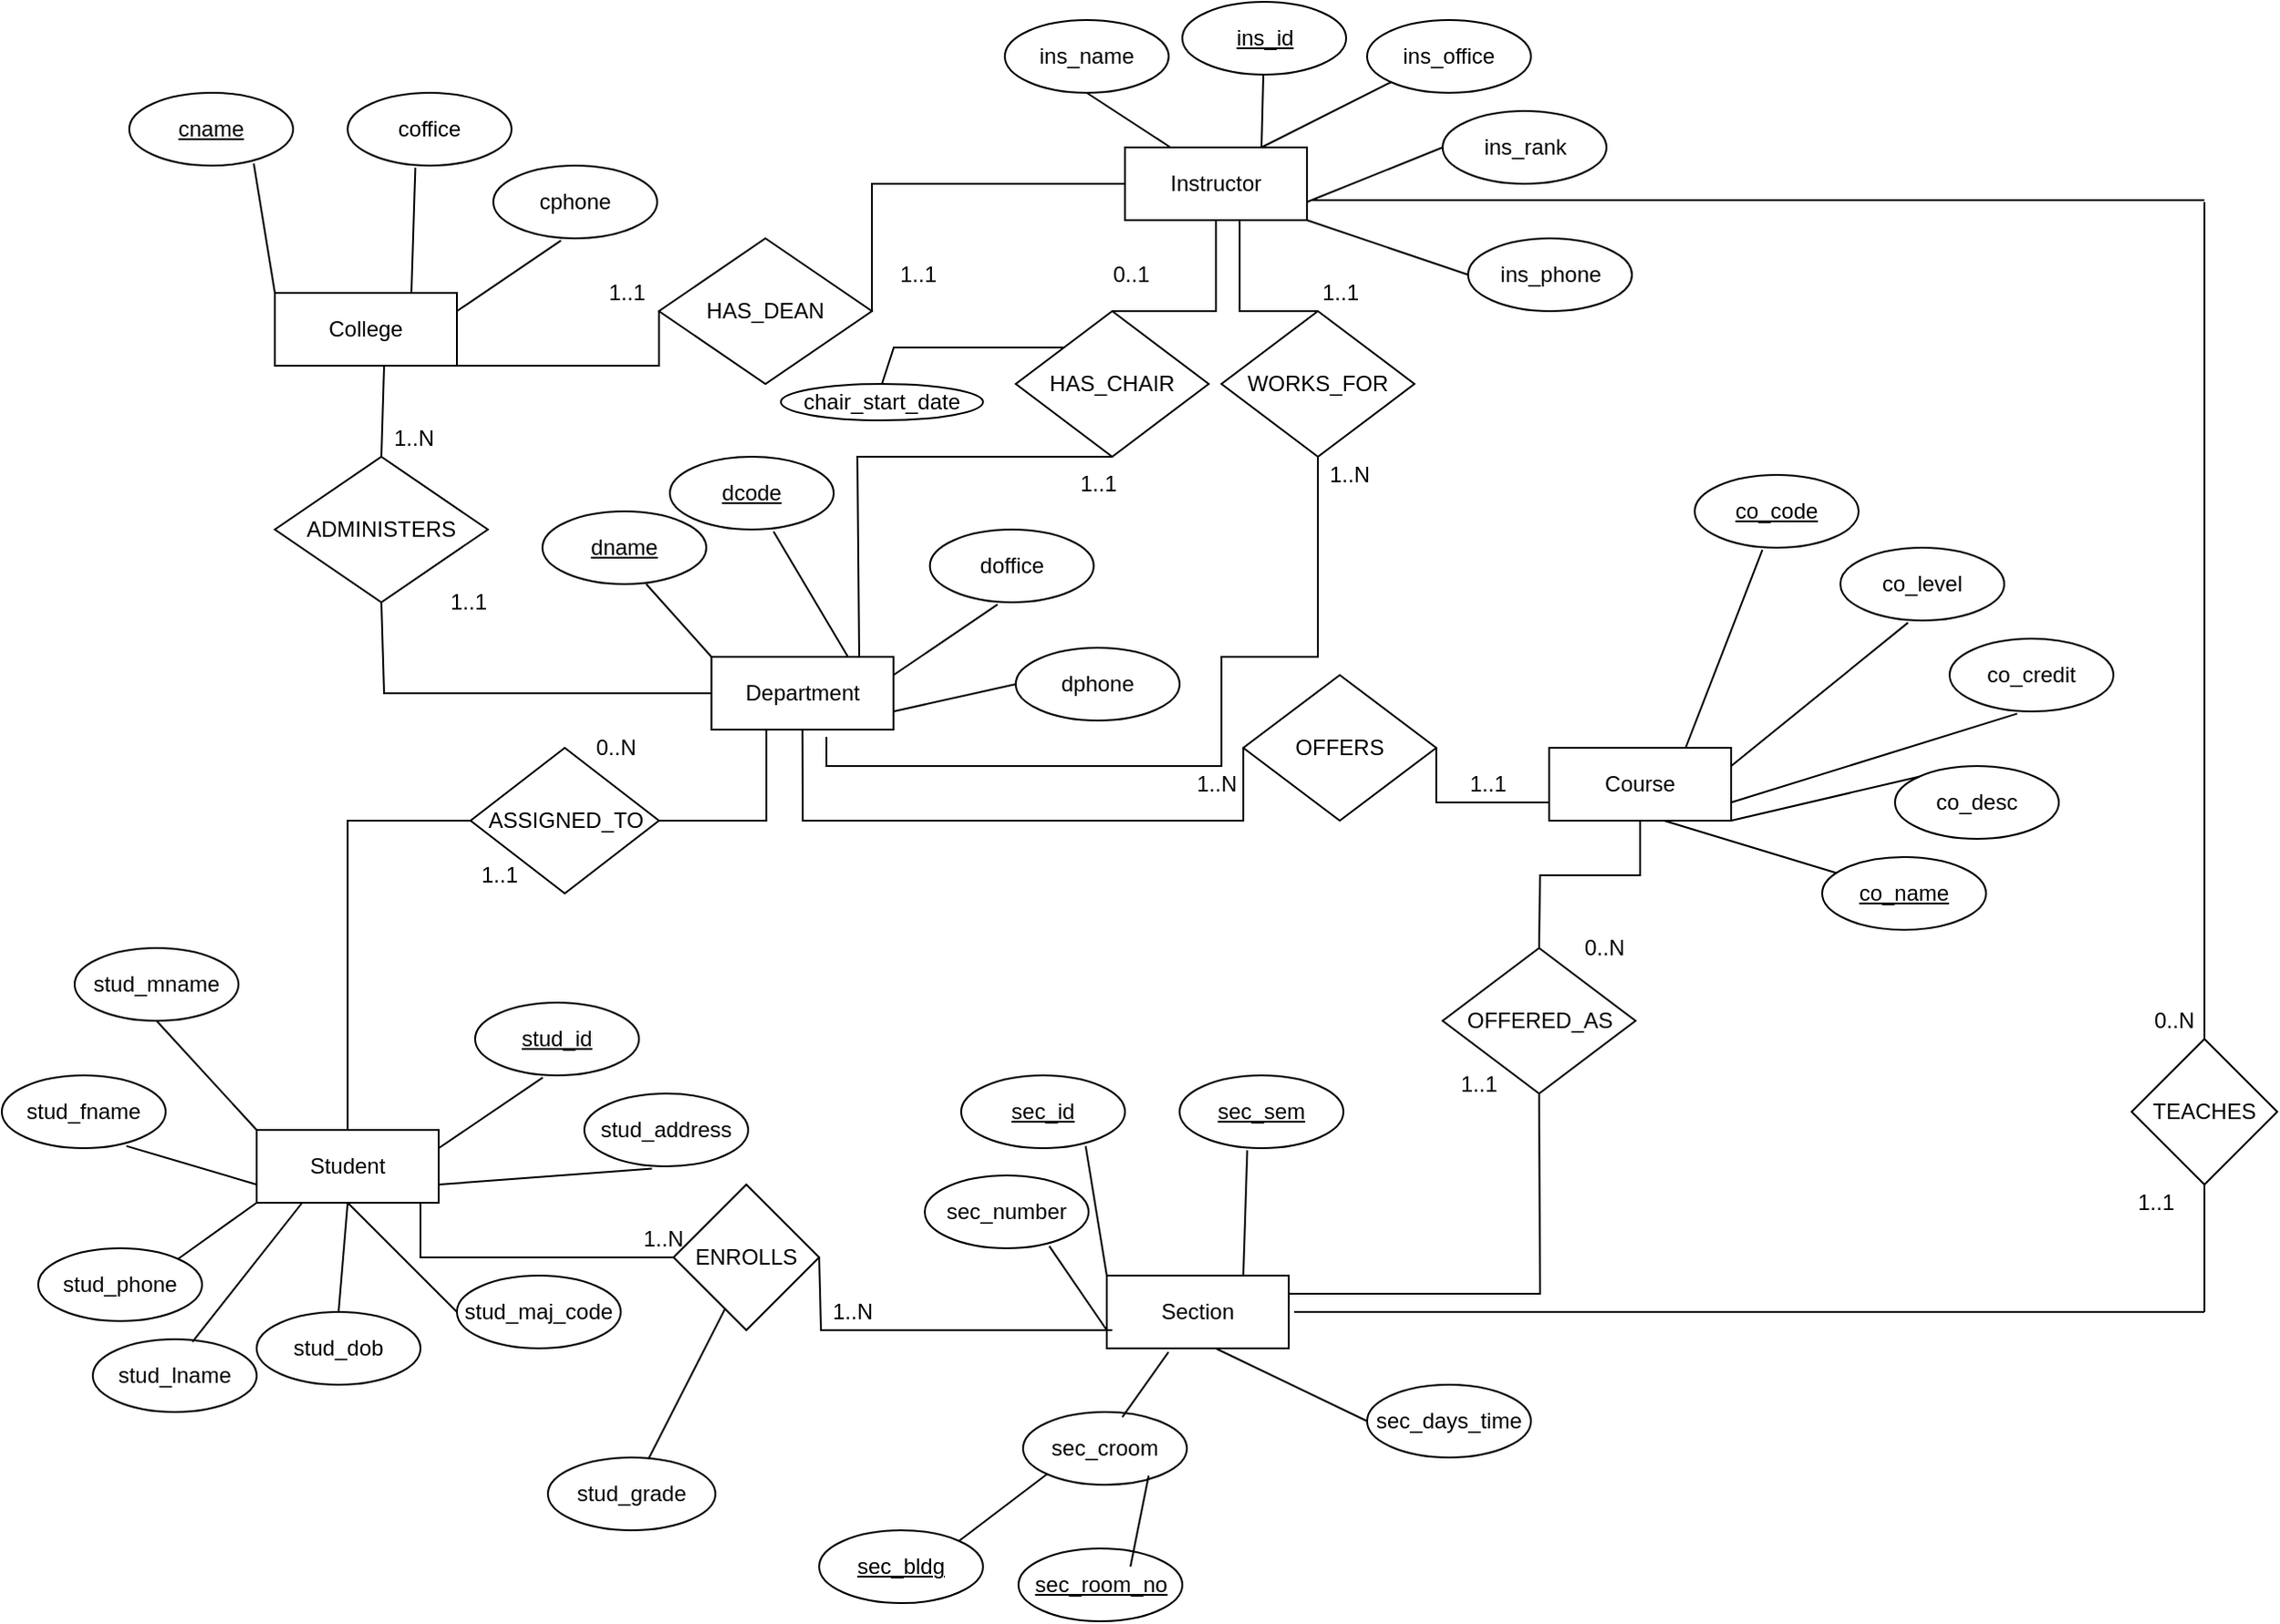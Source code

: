 <mxfile version="24.3.1" type="device">
  <diagram name="Page-1" id="A9vWEReAYBzBT5MjE4kZ">
    <mxGraphModel dx="2670" dy="1926" grid="1" gridSize="10" guides="1" tooltips="1" connect="1" arrows="1" fold="1" page="1" pageScale="1" pageWidth="827" pageHeight="1169" math="0" shadow="0">
      <root>
        <mxCell id="0" />
        <mxCell id="1" parent="0" />
        <mxCell id="DAMM4ajbRQ8YolOH-QEx-1" value="&lt;u&gt;cname&lt;/u&gt;" style="ellipse;whiteSpace=wrap;html=1;" parent="1" vertex="1">
          <mxGeometry x="40" y="10" width="90" height="40" as="geometry" />
        </mxCell>
        <mxCell id="DAMM4ajbRQ8YolOH-QEx-2" value="" style="endArrow=none;html=1;rounded=0;exitX=0;exitY=0;exitDx=0;exitDy=0;entryX=0.76;entryY=0.97;entryDx=0;entryDy=0;entryPerimeter=0;" parent="1" source="DAMM4ajbRQ8YolOH-QEx-3" target="DAMM4ajbRQ8YolOH-QEx-1" edge="1">
          <mxGeometry width="50" height="50" relative="1" as="geometry">
            <mxPoint x="200" y="190" as="sourcePoint" />
            <mxPoint x="120" y="60" as="targetPoint" />
          </mxGeometry>
        </mxCell>
        <mxCell id="DAMM4ajbRQ8YolOH-QEx-3" value="College" style="whiteSpace=wrap;html=1;align=center;" parent="1" vertex="1">
          <mxGeometry x="120" y="120" width="100" height="40" as="geometry" />
        </mxCell>
        <mxCell id="DAMM4ajbRQ8YolOH-QEx-4" value="coffice" style="ellipse;whiteSpace=wrap;html=1;" parent="1" vertex="1">
          <mxGeometry x="160" y="10" width="90" height="40" as="geometry" />
        </mxCell>
        <mxCell id="DAMM4ajbRQ8YolOH-QEx-7" value="" style="endArrow=none;html=1;rounded=0;exitX=0.75;exitY=0;exitDx=0;exitDy=0;entryX=0.413;entryY=1.03;entryDx=0;entryDy=0;entryPerimeter=0;" parent="1" source="DAMM4ajbRQ8YolOH-QEx-3" target="DAMM4ajbRQ8YolOH-QEx-4" edge="1">
          <mxGeometry width="50" height="50" relative="1" as="geometry">
            <mxPoint x="155" y="131" as="sourcePoint" />
            <mxPoint x="120" y="60" as="targetPoint" />
          </mxGeometry>
        </mxCell>
        <mxCell id="DAMM4ajbRQ8YolOH-QEx-8" value="cphone" style="ellipse;whiteSpace=wrap;html=1;" parent="1" vertex="1">
          <mxGeometry x="240" y="50" width="90" height="40" as="geometry" />
        </mxCell>
        <mxCell id="DAMM4ajbRQ8YolOH-QEx-9" value="" style="endArrow=none;html=1;rounded=0;exitX=1;exitY=0.25;exitDx=0;exitDy=0;entryX=0.413;entryY=1.03;entryDx=0;entryDy=0;entryPerimeter=0;" parent="1" source="DAMM4ajbRQ8YolOH-QEx-3" target="DAMM4ajbRQ8YolOH-QEx-8" edge="1">
          <mxGeometry width="50" height="50" relative="1" as="geometry">
            <mxPoint x="210" y="160" as="sourcePoint" />
            <mxPoint x="175" y="100" as="targetPoint" />
          </mxGeometry>
        </mxCell>
        <mxCell id="DAMM4ajbRQ8YolOH-QEx-10" value="&lt;u&gt;dname&lt;/u&gt;" style="ellipse;whiteSpace=wrap;html=1;" parent="1" vertex="1">
          <mxGeometry x="267" y="240" width="90" height="40" as="geometry" />
        </mxCell>
        <mxCell id="DAMM4ajbRQ8YolOH-QEx-11" value="" style="endArrow=none;html=1;rounded=0;exitX=0;exitY=0;exitDx=0;exitDy=0;" parent="1" source="DAMM4ajbRQ8YolOH-QEx-12" edge="1">
          <mxGeometry width="50" height="50" relative="1" as="geometry">
            <mxPoint x="439.83" y="390" as="sourcePoint" />
            <mxPoint x="324" y="280" as="targetPoint" />
          </mxGeometry>
        </mxCell>
        <mxCell id="DAMM4ajbRQ8YolOH-QEx-12" value="Department" style="whiteSpace=wrap;html=1;align=center;" parent="1" vertex="1">
          <mxGeometry x="359.83" y="320" width="100" height="40" as="geometry" />
        </mxCell>
        <mxCell id="DAMM4ajbRQ8YolOH-QEx-13" value="&lt;u&gt;dcode&lt;/u&gt;" style="ellipse;whiteSpace=wrap;html=1;" parent="1" vertex="1">
          <mxGeometry x="337" y="210" width="90" height="40" as="geometry" />
        </mxCell>
        <mxCell id="DAMM4ajbRQ8YolOH-QEx-14" value="" style="endArrow=none;html=1;rounded=0;exitX=0.75;exitY=0;exitDx=0;exitDy=0;entryX=0.633;entryY=1.029;entryDx=0;entryDy=0;entryPerimeter=0;" parent="1" source="DAMM4ajbRQ8YolOH-QEx-12" target="DAMM4ajbRQ8YolOH-QEx-13" edge="1">
          <mxGeometry width="50" height="50" relative="1" as="geometry">
            <mxPoint x="394.83" y="331" as="sourcePoint" />
            <mxPoint x="359.83" y="260" as="targetPoint" />
          </mxGeometry>
        </mxCell>
        <mxCell id="DAMM4ajbRQ8YolOH-QEx-15" value="doffice" style="ellipse;whiteSpace=wrap;html=1;" parent="1" vertex="1">
          <mxGeometry x="479.83" y="250" width="90" height="40" as="geometry" />
        </mxCell>
        <mxCell id="DAMM4ajbRQ8YolOH-QEx-16" value="" style="endArrow=none;html=1;rounded=0;exitX=1;exitY=0.25;exitDx=0;exitDy=0;entryX=0.413;entryY=1.03;entryDx=0;entryDy=0;entryPerimeter=0;" parent="1" source="DAMM4ajbRQ8YolOH-QEx-12" target="DAMM4ajbRQ8YolOH-QEx-15" edge="1">
          <mxGeometry width="50" height="50" relative="1" as="geometry">
            <mxPoint x="449.83" y="360" as="sourcePoint" />
            <mxPoint x="414.83" y="300" as="targetPoint" />
          </mxGeometry>
        </mxCell>
        <mxCell id="DAMM4ajbRQ8YolOH-QEx-17" value="dphone" style="ellipse;whiteSpace=wrap;html=1;" parent="1" vertex="1">
          <mxGeometry x="527" y="315" width="90" height="40" as="geometry" />
        </mxCell>
        <mxCell id="DAMM4ajbRQ8YolOH-QEx-18" value="" style="endArrow=none;html=1;rounded=0;exitX=1;exitY=0.75;exitDx=0;exitDy=0;entryX=0;entryY=0.5;entryDx=0;entryDy=0;" parent="1" source="DAMM4ajbRQ8YolOH-QEx-12" target="DAMM4ajbRQ8YolOH-QEx-17" edge="1">
          <mxGeometry width="50" height="50" relative="1" as="geometry">
            <mxPoint x="519.83" y="380" as="sourcePoint" />
            <mxPoint x="577.0" y="341.2" as="targetPoint" />
          </mxGeometry>
        </mxCell>
        <mxCell id="DAMM4ajbRQ8YolOH-QEx-19" value="&lt;u&gt;co_name&lt;/u&gt;" style="ellipse;whiteSpace=wrap;html=1;" parent="1" vertex="1">
          <mxGeometry x="970" y="430" width="90" height="40" as="geometry" />
        </mxCell>
        <mxCell id="DAMM4ajbRQ8YolOH-QEx-20" value="" style="endArrow=none;html=1;rounded=0;exitX=0.611;exitY=0.984;exitDx=0;exitDy=0;exitPerimeter=0;" parent="1" source="DAMM4ajbRQ8YolOH-QEx-21" target="DAMM4ajbRQ8YolOH-QEx-19" edge="1">
          <mxGeometry width="50" height="50" relative="1" as="geometry">
            <mxPoint x="940" y="400" as="sourcePoint" />
            <mxPoint x="860" y="270" as="targetPoint" />
          </mxGeometry>
        </mxCell>
        <mxCell id="DAMM4ajbRQ8YolOH-QEx-21" value="Course" style="whiteSpace=wrap;html=1;align=center;" parent="1" vertex="1">
          <mxGeometry x="820" y="370" width="100" height="40" as="geometry" />
        </mxCell>
        <mxCell id="DAMM4ajbRQ8YolOH-QEx-22" value="&lt;u&gt;co_code&lt;/u&gt;" style="ellipse;whiteSpace=wrap;html=1;" parent="1" vertex="1">
          <mxGeometry x="900" y="220" width="90" height="40" as="geometry" />
        </mxCell>
        <mxCell id="DAMM4ajbRQ8YolOH-QEx-23" value="" style="endArrow=none;html=1;rounded=0;exitX=0.75;exitY=0;exitDx=0;exitDy=0;entryX=0.413;entryY=1.03;entryDx=0;entryDy=0;entryPerimeter=0;" parent="1" source="DAMM4ajbRQ8YolOH-QEx-21" target="DAMM4ajbRQ8YolOH-QEx-22" edge="1">
          <mxGeometry width="50" height="50" relative="1" as="geometry">
            <mxPoint x="895" y="341" as="sourcePoint" />
            <mxPoint x="860" y="270" as="targetPoint" />
          </mxGeometry>
        </mxCell>
        <mxCell id="DAMM4ajbRQ8YolOH-QEx-24" value="co_level" style="ellipse;whiteSpace=wrap;html=1;" parent="1" vertex="1">
          <mxGeometry x="980" y="260" width="90" height="40" as="geometry" />
        </mxCell>
        <mxCell id="DAMM4ajbRQ8YolOH-QEx-25" value="" style="endArrow=none;html=1;rounded=0;exitX=1;exitY=0.25;exitDx=0;exitDy=0;entryX=0.413;entryY=1.03;entryDx=0;entryDy=0;entryPerimeter=0;" parent="1" source="DAMM4ajbRQ8YolOH-QEx-21" target="DAMM4ajbRQ8YolOH-QEx-24" edge="1">
          <mxGeometry width="50" height="50" relative="1" as="geometry">
            <mxPoint x="950" y="370" as="sourcePoint" />
            <mxPoint x="915" y="310" as="targetPoint" />
          </mxGeometry>
        </mxCell>
        <mxCell id="DAMM4ajbRQ8YolOH-QEx-26" value="co_credit" style="ellipse;whiteSpace=wrap;html=1;" parent="1" vertex="1">
          <mxGeometry x="1040" y="310" width="90" height="40" as="geometry" />
        </mxCell>
        <mxCell id="DAMM4ajbRQ8YolOH-QEx-27" value="" style="endArrow=none;html=1;rounded=0;exitX=1;exitY=0.75;exitDx=0;exitDy=0;entryX=0.413;entryY=1.03;entryDx=0;entryDy=0;entryPerimeter=0;" parent="1" source="DAMM4ajbRQ8YolOH-QEx-21" target="DAMM4ajbRQ8YolOH-QEx-26" edge="1">
          <mxGeometry width="50" height="50" relative="1" as="geometry">
            <mxPoint x="1020" y="390" as="sourcePoint" />
            <mxPoint x="975" y="360" as="targetPoint" />
          </mxGeometry>
        </mxCell>
        <mxCell id="DAMM4ajbRQ8YolOH-QEx-28" value="co_desc" style="ellipse;whiteSpace=wrap;html=1;" parent="1" vertex="1">
          <mxGeometry x="1010" y="380" width="90" height="40" as="geometry" />
        </mxCell>
        <mxCell id="DAMM4ajbRQ8YolOH-QEx-29" value="" style="endArrow=none;html=1;rounded=0;exitX=1;exitY=1;exitDx=0;exitDy=0;entryX=0;entryY=0;entryDx=0;entryDy=0;" parent="1" source="DAMM4ajbRQ8YolOH-QEx-21" target="DAMM4ajbRQ8YolOH-QEx-28" edge="1">
          <mxGeometry width="50" height="50" relative="1" as="geometry">
            <mxPoint x="840" y="385" as="sourcePoint" />
            <mxPoint x="840" y="325" as="targetPoint" />
          </mxGeometry>
        </mxCell>
        <mxCell id="DAMM4ajbRQ8YolOH-QEx-32" value="Instructor" style="whiteSpace=wrap;html=1;align=center;" parent="1" vertex="1">
          <mxGeometry x="587" y="40" width="100" height="40" as="geometry" />
        </mxCell>
        <mxCell id="DAMM4ajbRQ8YolOH-QEx-33" value="ins_office" style="ellipse;whiteSpace=wrap;html=1;" parent="1" vertex="1">
          <mxGeometry x="720" y="-30" width="90" height="40" as="geometry" />
        </mxCell>
        <mxCell id="DAMM4ajbRQ8YolOH-QEx-34" value="" style="endArrow=none;html=1;rounded=0;exitX=0.75;exitY=0;exitDx=0;exitDy=0;entryX=0;entryY=1;entryDx=0;entryDy=0;" parent="1" source="DAMM4ajbRQ8YolOH-QEx-32" target="DAMM4ajbRQ8YolOH-QEx-33" edge="1">
          <mxGeometry width="50" height="50" relative="1" as="geometry">
            <mxPoint x="665" y="146" as="sourcePoint" />
            <mxPoint x="707.17" y="66.2" as="targetPoint" />
          </mxGeometry>
        </mxCell>
        <mxCell id="DAMM4ajbRQ8YolOH-QEx-37" value="ins_rank" style="ellipse;whiteSpace=wrap;html=1;" parent="1" vertex="1">
          <mxGeometry x="761.5" y="20" width="90" height="40" as="geometry" />
        </mxCell>
        <mxCell id="DAMM4ajbRQ8YolOH-QEx-38" value="" style="endArrow=none;html=1;rounded=0;exitX=1;exitY=0.75;exitDx=0;exitDy=0;entryX=0;entryY=0.5;entryDx=0;entryDy=0;" parent="1" source="DAMM4ajbRQ8YolOH-QEx-32" target="DAMM4ajbRQ8YolOH-QEx-37" edge="1">
          <mxGeometry width="50" height="50" relative="1" as="geometry">
            <mxPoint x="790" y="195" as="sourcePoint" />
            <mxPoint x="800" y="40" as="targetPoint" />
          </mxGeometry>
        </mxCell>
        <mxCell id="DAMM4ajbRQ8YolOH-QEx-39" value="&lt;u&gt;ins_id&lt;/u&gt;" style="ellipse;whiteSpace=wrap;html=1;" parent="1" vertex="1">
          <mxGeometry x="618.5" y="-40" width="90" height="40" as="geometry" />
        </mxCell>
        <mxCell id="DAMM4ajbRQ8YolOH-QEx-40" value="" style="endArrow=none;html=1;rounded=0;exitX=0.25;exitY=0;exitDx=0;exitDy=0;entryX=0.5;entryY=1;entryDx=0;entryDy=0;" parent="1" source="DAMM4ajbRQ8YolOH-QEx-32" target="gwIvNxt496lw3pqiz0SI-6" edge="1">
          <mxGeometry width="50" height="50" relative="1" as="geometry">
            <mxPoint x="610" y="190" as="sourcePoint" />
            <mxPoint x="598.4" y="118.8" as="targetPoint" />
          </mxGeometry>
        </mxCell>
        <mxCell id="DAMM4ajbRQ8YolOH-QEx-41" value="stud_mname" style="ellipse;whiteSpace=wrap;html=1;" parent="1" vertex="1">
          <mxGeometry x="10" y="480" width="90" height="40" as="geometry" />
        </mxCell>
        <mxCell id="DAMM4ajbRQ8YolOH-QEx-42" value="" style="endArrow=none;html=1;rounded=0;exitX=0;exitY=0;exitDx=0;exitDy=0;entryX=0.5;entryY=1;entryDx=0;entryDy=0;" parent="1" source="DAMM4ajbRQ8YolOH-QEx-43" target="DAMM4ajbRQ8YolOH-QEx-41" edge="1">
          <mxGeometry width="50" height="50" relative="1" as="geometry">
            <mxPoint x="190" y="650" as="sourcePoint" />
            <mxPoint x="110" y="520" as="targetPoint" />
          </mxGeometry>
        </mxCell>
        <mxCell id="DAMM4ajbRQ8YolOH-QEx-43" value="Student" style="whiteSpace=wrap;html=1;align=center;" parent="1" vertex="1">
          <mxGeometry x="110" y="580" width="100" height="40" as="geometry" />
        </mxCell>
        <mxCell id="DAMM4ajbRQ8YolOH-QEx-44" value="stud_lname" style="ellipse;whiteSpace=wrap;html=1;" parent="1" vertex="1">
          <mxGeometry x="20" y="695" width="90" height="40" as="geometry" />
        </mxCell>
        <mxCell id="DAMM4ajbRQ8YolOH-QEx-45" value="" style="endArrow=none;html=1;rounded=0;entryX=0.25;entryY=1;entryDx=0;entryDy=0;exitX=0.608;exitY=0.035;exitDx=0;exitDy=0;exitPerimeter=0;" parent="1" source="DAMM4ajbRQ8YolOH-QEx-44" target="DAMM4ajbRQ8YolOH-QEx-43" edge="1">
          <mxGeometry width="50" height="50" relative="1" as="geometry">
            <mxPoint x="80" y="690" as="sourcePoint" />
            <mxPoint x="82.17" y="665.6" as="targetPoint" />
          </mxGeometry>
        </mxCell>
        <mxCell id="DAMM4ajbRQ8YolOH-QEx-46" value="&lt;u&gt;stud_id&lt;/u&gt;" style="ellipse;whiteSpace=wrap;html=1;" parent="1" vertex="1">
          <mxGeometry x="230" y="510" width="90" height="40" as="geometry" />
        </mxCell>
        <mxCell id="DAMM4ajbRQ8YolOH-QEx-47" value="" style="endArrow=none;html=1;rounded=0;exitX=1;exitY=0.25;exitDx=0;exitDy=0;entryX=0.413;entryY=1.03;entryDx=0;entryDy=0;entryPerimeter=0;" parent="1" source="DAMM4ajbRQ8YolOH-QEx-43" target="DAMM4ajbRQ8YolOH-QEx-46" edge="1">
          <mxGeometry width="50" height="50" relative="1" as="geometry">
            <mxPoint x="200" y="620" as="sourcePoint" />
            <mxPoint x="165" y="560" as="targetPoint" />
          </mxGeometry>
        </mxCell>
        <mxCell id="DAMM4ajbRQ8YolOH-QEx-48" value="stud_address" style="ellipse;whiteSpace=wrap;html=1;" parent="1" vertex="1">
          <mxGeometry x="290" y="560" width="90" height="40" as="geometry" />
        </mxCell>
        <mxCell id="DAMM4ajbRQ8YolOH-QEx-49" value="" style="endArrow=none;html=1;rounded=0;exitX=1;exitY=0.75;exitDx=0;exitDy=0;entryX=0.413;entryY=1.03;entryDx=0;entryDy=0;entryPerimeter=0;" parent="1" source="DAMM4ajbRQ8YolOH-QEx-43" target="DAMM4ajbRQ8YolOH-QEx-48" edge="1">
          <mxGeometry width="50" height="50" relative="1" as="geometry">
            <mxPoint x="270" y="640" as="sourcePoint" />
            <mxPoint x="225" y="610" as="targetPoint" />
          </mxGeometry>
        </mxCell>
        <mxCell id="DAMM4ajbRQ8YolOH-QEx-50" value="stud_fname" style="ellipse;whiteSpace=wrap;html=1;" parent="1" vertex="1">
          <mxGeometry x="-30" y="550" width="90" height="40" as="geometry" />
        </mxCell>
        <mxCell id="DAMM4ajbRQ8YolOH-QEx-51" value="" style="endArrow=none;html=1;rounded=0;exitX=0;exitY=0.75;exitDx=0;exitDy=0;entryX=0.76;entryY=0.97;entryDx=0;entryDy=0;entryPerimeter=0;" parent="1" source="DAMM4ajbRQ8YolOH-QEx-43" target="DAMM4ajbRQ8YolOH-QEx-50" edge="1">
          <mxGeometry width="50" height="50" relative="1" as="geometry">
            <mxPoint x="90" y="635" as="sourcePoint" />
            <mxPoint x="90" y="575" as="targetPoint" />
          </mxGeometry>
        </mxCell>
        <mxCell id="viJihvqb_LY_vOOhjmbn-1" value="stud_phone" style="ellipse;whiteSpace=wrap;html=1;" parent="1" vertex="1">
          <mxGeometry x="-10" y="645" width="90" height="40" as="geometry" />
        </mxCell>
        <mxCell id="viJihvqb_LY_vOOhjmbn-2" value="" style="endArrow=none;html=1;rounded=0;entryX=1;entryY=0;entryDx=0;entryDy=0;exitX=0;exitY=1;exitDx=0;exitDy=0;" parent="1" source="DAMM4ajbRQ8YolOH-QEx-43" target="viJihvqb_LY_vOOhjmbn-1" edge="1">
          <mxGeometry width="50" height="50" relative="1" as="geometry">
            <mxPoint x="440" y="590" as="sourcePoint" />
            <mxPoint x="235" y="670" as="targetPoint" />
          </mxGeometry>
        </mxCell>
        <mxCell id="viJihvqb_LY_vOOhjmbn-3" value="stud_maj_code" style="ellipse;whiteSpace=wrap;html=1;" parent="1" vertex="1">
          <mxGeometry x="220" y="660" width="90" height="40" as="geometry" />
        </mxCell>
        <mxCell id="viJihvqb_LY_vOOhjmbn-4" value="" style="endArrow=none;html=1;rounded=0;exitX=0.5;exitY=1;exitDx=0;exitDy=0;" parent="1" source="DAMM4ajbRQ8YolOH-QEx-43" edge="1">
          <mxGeometry width="50" height="50" relative="1" as="geometry">
            <mxPoint x="120" y="660" as="sourcePoint" />
            <mxPoint x="220" y="680" as="targetPoint" />
          </mxGeometry>
        </mxCell>
        <mxCell id="viJihvqb_LY_vOOhjmbn-5" value="stud_dob" style="ellipse;whiteSpace=wrap;html=1;" parent="1" vertex="1">
          <mxGeometry x="110" y="680" width="90" height="40" as="geometry" />
        </mxCell>
        <mxCell id="viJihvqb_LY_vOOhjmbn-6" value="" style="endArrow=none;html=1;rounded=0;exitX=0.5;exitY=1;exitDx=0;exitDy=0;entryX=0.5;entryY=0;entryDx=0;entryDy=0;" parent="1" source="DAMM4ajbRQ8YolOH-QEx-43" edge="1" target="viJihvqb_LY_vOOhjmbn-5">
          <mxGeometry width="50" height="50" relative="1" as="geometry">
            <mxPoint x="50" y="640" as="sourcePoint" />
            <mxPoint x="110" y="700" as="targetPoint" />
          </mxGeometry>
        </mxCell>
        <mxCell id="viJihvqb_LY_vOOhjmbn-7" value="&lt;u&gt;sec_id&lt;/u&gt;" style="ellipse;whiteSpace=wrap;html=1;" parent="1" vertex="1">
          <mxGeometry x="497" y="550" width="90" height="40" as="geometry" />
        </mxCell>
        <mxCell id="viJihvqb_LY_vOOhjmbn-8" value="" style="endArrow=none;html=1;rounded=0;exitX=0;exitY=0;exitDx=0;exitDy=0;entryX=0.76;entryY=0.97;entryDx=0;entryDy=0;entryPerimeter=0;" parent="1" source="viJihvqb_LY_vOOhjmbn-9" target="viJihvqb_LY_vOOhjmbn-7" edge="1">
          <mxGeometry width="50" height="50" relative="1" as="geometry">
            <mxPoint x="657" y="730" as="sourcePoint" />
            <mxPoint x="577" y="600" as="targetPoint" />
          </mxGeometry>
        </mxCell>
        <mxCell id="viJihvqb_LY_vOOhjmbn-9" value="Section" style="whiteSpace=wrap;html=1;align=center;" parent="1" vertex="1">
          <mxGeometry x="577" y="660" width="100" height="40" as="geometry" />
        </mxCell>
        <mxCell id="viJihvqb_LY_vOOhjmbn-10" value="&lt;u&gt;sec_sem&lt;/u&gt;" style="ellipse;whiteSpace=wrap;html=1;" parent="1" vertex="1">
          <mxGeometry x="617" y="550" width="90" height="40" as="geometry" />
        </mxCell>
        <mxCell id="viJihvqb_LY_vOOhjmbn-11" value="" style="endArrow=none;html=1;rounded=0;exitX=0.75;exitY=0;exitDx=0;exitDy=0;entryX=0.413;entryY=1.03;entryDx=0;entryDy=0;entryPerimeter=0;" parent="1" source="viJihvqb_LY_vOOhjmbn-9" target="viJihvqb_LY_vOOhjmbn-10" edge="1">
          <mxGeometry width="50" height="50" relative="1" as="geometry">
            <mxPoint x="612" y="671" as="sourcePoint" />
            <mxPoint x="577" y="600" as="targetPoint" />
          </mxGeometry>
        </mxCell>
        <mxCell id="viJihvqb_LY_vOOhjmbn-12" value="sec_croom" style="ellipse;whiteSpace=wrap;html=1;" parent="1" vertex="1">
          <mxGeometry x="531" y="735" width="90" height="40" as="geometry" />
        </mxCell>
        <mxCell id="viJihvqb_LY_vOOhjmbn-13" value="" style="endArrow=none;html=1;rounded=0;exitX=0.606;exitY=0.071;exitDx=0;exitDy=0;entryX=0.339;entryY=1.051;entryDx=0;entryDy=0;entryPerimeter=0;exitPerimeter=0;" parent="1" source="viJihvqb_LY_vOOhjmbn-12" target="viJihvqb_LY_vOOhjmbn-9" edge="1">
          <mxGeometry width="50" height="50" relative="1" as="geometry">
            <mxPoint x="511" y="815.0" as="sourcePoint" />
            <mxPoint x="466" y="785" as="targetPoint" />
          </mxGeometry>
        </mxCell>
        <mxCell id="viJihvqb_LY_vOOhjmbn-16" value="sec_number" style="ellipse;whiteSpace=wrap;html=1;" parent="1" vertex="1">
          <mxGeometry x="477" y="605" width="90" height="40" as="geometry" />
        </mxCell>
        <mxCell id="viJihvqb_LY_vOOhjmbn-17" value="" style="endArrow=none;html=1;rounded=0;exitX=0;exitY=0.75;exitDx=0;exitDy=0;entryX=0.76;entryY=0.97;entryDx=0;entryDy=0;entryPerimeter=0;" parent="1" source="viJihvqb_LY_vOOhjmbn-9" target="viJihvqb_LY_vOOhjmbn-16" edge="1">
          <mxGeometry width="50" height="50" relative="1" as="geometry">
            <mxPoint x="557" y="715" as="sourcePoint" />
            <mxPoint x="557" y="655" as="targetPoint" />
          </mxGeometry>
        </mxCell>
        <mxCell id="viJihvqb_LY_vOOhjmbn-18" value="&lt;u&gt;sec_bldg&lt;/u&gt;" style="ellipse;whiteSpace=wrap;html=1;" parent="1" vertex="1">
          <mxGeometry x="419" y="800" width="90" height="40" as="geometry" />
        </mxCell>
        <mxCell id="viJihvqb_LY_vOOhjmbn-19" value="" style="endArrow=none;html=1;rounded=0;exitX=0;exitY=1;exitDx=0;exitDy=0;entryX=1;entryY=0;entryDx=0;entryDy=0;" parent="1" source="viJihvqb_LY_vOOhjmbn-12" target="viJihvqb_LY_vOOhjmbn-18" edge="1">
          <mxGeometry width="50" height="50" relative="1" as="geometry">
            <mxPoint x="566" y="730" as="sourcePoint" />
            <mxPoint x="491" y="670" as="targetPoint" />
          </mxGeometry>
        </mxCell>
        <mxCell id="viJihvqb_LY_vOOhjmbn-20" value="&lt;u&gt;sec_room_no&lt;/u&gt;" style="ellipse;whiteSpace=wrap;html=1;" parent="1" vertex="1">
          <mxGeometry x="528.5" y="810" width="90" height="40" as="geometry" />
        </mxCell>
        <mxCell id="viJihvqb_LY_vOOhjmbn-21" value="" style="endArrow=none;html=1;rounded=0;" parent="1" edge="1">
          <mxGeometry width="50" height="50" relative="1" as="geometry">
            <mxPoint x="600" y="770" as="sourcePoint" />
            <mxPoint x="590" y="820" as="targetPoint" />
          </mxGeometry>
        </mxCell>
        <mxCell id="gwIvNxt496lw3pqiz0SI-1" value="sec_days_time" style="ellipse;whiteSpace=wrap;html=1;" vertex="1" parent="1">
          <mxGeometry x="720" y="720" width="90" height="40" as="geometry" />
        </mxCell>
        <mxCell id="gwIvNxt496lw3pqiz0SI-2" value="" style="endArrow=none;html=1;rounded=0;exitX=0.603;exitY=1.006;exitDx=0;exitDy=0;entryX=0;entryY=0.5;entryDx=0;entryDy=0;exitPerimeter=0;" edge="1" parent="1" target="gwIvNxt496lw3pqiz0SI-1" source="viJihvqb_LY_vOOhjmbn-9">
          <mxGeometry width="50" height="50" relative="1" as="geometry">
            <mxPoint x="610" y="770" as="sourcePoint" />
            <mxPoint x="625" y="770" as="targetPoint" />
          </mxGeometry>
        </mxCell>
        <mxCell id="gwIvNxt496lw3pqiz0SI-3" value="HAS_DEAN" style="shape=rhombus;perimeter=rhombusPerimeter;whiteSpace=wrap;html=1;align=center;" vertex="1" parent="1">
          <mxGeometry x="331" y="90" width="117" height="80" as="geometry" />
        </mxCell>
        <mxCell id="gwIvNxt496lw3pqiz0SI-4" value="" style="endArrow=none;html=1;rounded=0;exitX=1;exitY=0.5;exitDx=0;exitDy=0;entryX=0;entryY=0.5;entryDx=0;entryDy=0;" edge="1" parent="1" source="gwIvNxt496lw3pqiz0SI-3" target="DAMM4ajbRQ8YolOH-QEx-32">
          <mxGeometry relative="1" as="geometry">
            <mxPoint x="210" y="170" as="sourcePoint" />
            <mxPoint x="383" y="360" as="targetPoint" />
            <Array as="points">
              <mxPoint x="448" y="60" />
            </Array>
          </mxGeometry>
        </mxCell>
        <mxCell id="gwIvNxt496lw3pqiz0SI-6" value="ins_name" style="ellipse;whiteSpace=wrap;html=1;" vertex="1" parent="1">
          <mxGeometry x="521" y="-30" width="90" height="40" as="geometry" />
        </mxCell>
        <mxCell id="gwIvNxt496lw3pqiz0SI-8" value="" style="endArrow=none;html=1;rounded=0;entryX=0;entryY=0.5;entryDx=0;entryDy=0;exitX=1;exitY=1;exitDx=0;exitDy=0;" edge="1" parent="1" source="DAMM4ajbRQ8YolOH-QEx-3" target="gwIvNxt496lw3pqiz0SI-3">
          <mxGeometry relative="1" as="geometry">
            <mxPoint x="390" y="25" as="sourcePoint" />
            <mxPoint x="477" y="175" as="targetPoint" />
            <Array as="points">
              <mxPoint x="331" y="160" />
            </Array>
          </mxGeometry>
        </mxCell>
        <mxCell id="gwIvNxt496lw3pqiz0SI-9" value="1..1" style="text;html=1;align=center;verticalAlign=middle;whiteSpace=wrap;rounded=0;" vertex="1" parent="1">
          <mxGeometry x="450" y="100" width="47" height="20" as="geometry" />
        </mxCell>
        <mxCell id="gwIvNxt496lw3pqiz0SI-12" value="1..1" style="text;html=1;align=center;verticalAlign=middle;whiteSpace=wrap;rounded=0;" vertex="1" parent="1">
          <mxGeometry x="203" y="280" width="47" height="20" as="geometry" />
        </mxCell>
        <mxCell id="gwIvNxt496lw3pqiz0SI-13" value="ADMINISTERS" style="shape=rhombus;perimeter=rhombusPerimeter;whiteSpace=wrap;html=1;align=center;" vertex="1" parent="1">
          <mxGeometry x="120" y="210" width="117" height="80" as="geometry" />
        </mxCell>
        <mxCell id="gwIvNxt496lw3pqiz0SI-14" value="" style="endArrow=none;html=1;rounded=0;exitX=0.5;exitY=1;exitDx=0;exitDy=0;entryX=0;entryY=0.5;entryDx=0;entryDy=0;" edge="1" parent="1" source="gwIvNxt496lw3pqiz0SI-13" target="DAMM4ajbRQ8YolOH-QEx-12">
          <mxGeometry relative="1" as="geometry">
            <mxPoint x="288.5" y="311" as="sourcePoint" />
            <mxPoint x="355.5" y="551" as="targetPoint" />
            <Array as="points">
              <mxPoint x="180" y="340" />
            </Array>
          </mxGeometry>
        </mxCell>
        <mxCell id="gwIvNxt496lw3pqiz0SI-15" value="" style="endArrow=none;html=1;rounded=0;entryX=0.5;entryY=0;entryDx=0;entryDy=0;" edge="1" parent="1" target="gwIvNxt496lw3pqiz0SI-13">
          <mxGeometry relative="1" as="geometry">
            <mxPoint x="180" y="160" as="sourcePoint" />
            <mxPoint x="474" y="155" as="targetPoint" />
          </mxGeometry>
        </mxCell>
        <mxCell id="gwIvNxt496lw3pqiz0SI-16" value="1..N" style="text;html=1;align=center;verticalAlign=middle;whiteSpace=wrap;rounded=0;" vertex="1" parent="1">
          <mxGeometry x="173" y="190" width="47" height="20" as="geometry" />
        </mxCell>
        <mxCell id="gwIvNxt496lw3pqiz0SI-17" value="1..1" style="text;html=1;align=center;verticalAlign=middle;whiteSpace=wrap;rounded=0;" vertex="1" parent="1">
          <mxGeometry x="290" y="110" width="47" height="20" as="geometry" />
        </mxCell>
        <mxCell id="gwIvNxt496lw3pqiz0SI-19" value="HAS_CHAIR" style="shape=rhombus;perimeter=rhombusPerimeter;whiteSpace=wrap;html=1;align=center;" vertex="1" parent="1">
          <mxGeometry x="527" y="130" width="106" height="80" as="geometry" />
        </mxCell>
        <mxCell id="gwIvNxt496lw3pqiz0SI-20" value="" style="endArrow=none;html=1;rounded=0;entryX=0.75;entryY=0;entryDx=0;entryDy=0;" edge="1" parent="1" source="DAMM4ajbRQ8YolOH-QEx-39" target="DAMM4ajbRQ8YolOH-QEx-32">
          <mxGeometry relative="1" as="geometry">
            <mxPoint x="810" y="55" as="sourcePoint" />
            <mxPoint x="1047" y="165" as="targetPoint" />
          </mxGeometry>
        </mxCell>
        <mxCell id="gwIvNxt496lw3pqiz0SI-21" value="1..1" style="text;html=1;align=center;verticalAlign=middle;whiteSpace=wrap;rounded=0;" vertex="1" parent="1">
          <mxGeometry x="548.5" y="210" width="47" height="30" as="geometry" />
        </mxCell>
        <mxCell id="gwIvNxt496lw3pqiz0SI-22" value="1..1" style="text;html=1;align=center;verticalAlign=middle;whiteSpace=wrap;rounded=0;" vertex="1" parent="1">
          <mxGeometry x="681.5" y="110" width="47" height="20" as="geometry" />
        </mxCell>
        <mxCell id="gwIvNxt496lw3pqiz0SI-24" value="ins_phone" style="ellipse;whiteSpace=wrap;html=1;" vertex="1" parent="1">
          <mxGeometry x="775.5" y="90" width="90" height="40" as="geometry" />
        </mxCell>
        <mxCell id="gwIvNxt496lw3pqiz0SI-25" value="" style="endArrow=none;html=1;rounded=0;exitX=1;exitY=1;exitDx=0;exitDy=0;entryX=0;entryY=0.5;entryDx=0;entryDy=0;" edge="1" parent="1" target="gwIvNxt496lw3pqiz0SI-24" source="DAMM4ajbRQ8YolOH-QEx-32">
          <mxGeometry width="50" height="50" relative="1" as="geometry">
            <mxPoint x="780" y="255" as="sourcePoint" />
            <mxPoint x="735" y="225" as="targetPoint" />
          </mxGeometry>
        </mxCell>
        <mxCell id="gwIvNxt496lw3pqiz0SI-29" value="chair_start_date" style="ellipse;whiteSpace=wrap;html=1;" vertex="1" parent="1">
          <mxGeometry x="398" y="170" width="111" height="20" as="geometry" />
        </mxCell>
        <mxCell id="gwIvNxt496lw3pqiz0SI-32" value="" style="endArrow=none;html=1;rounded=0;exitX=0;exitY=0;exitDx=0;exitDy=0;entryX=0.5;entryY=0;entryDx=0;entryDy=0;" edge="1" parent="1" source="gwIvNxt496lw3pqiz0SI-19" target="gwIvNxt496lw3pqiz0SI-29">
          <mxGeometry width="50" height="50" relative="1" as="geometry">
            <mxPoint x="636" y="280" as="sourcePoint" />
            <mxPoint x="454" y="170" as="targetPoint" />
            <Array as="points">
              <mxPoint x="460" y="150" />
            </Array>
          </mxGeometry>
        </mxCell>
        <mxCell id="gwIvNxt496lw3pqiz0SI-37" value="1..N" style="text;html=1;align=center;verticalAlign=middle;whiteSpace=wrap;rounded=0;" vertex="1" parent="1">
          <mxGeometry x="687" y="210" width="47" height="20" as="geometry" />
        </mxCell>
        <mxCell id="gwIvNxt496lw3pqiz0SI-39" value="OFFERS" style="shape=rhombus;perimeter=rhombusPerimeter;whiteSpace=wrap;html=1;align=center;" vertex="1" parent="1">
          <mxGeometry x="652" y="330" width="106" height="80" as="geometry" />
        </mxCell>
        <mxCell id="gwIvNxt496lw3pqiz0SI-40" value="" style="endArrow=none;html=1;rounded=0;entryX=0;entryY=0.75;entryDx=0;entryDy=0;" edge="1" parent="1" target="DAMM4ajbRQ8YolOH-QEx-21">
          <mxGeometry relative="1" as="geometry">
            <mxPoint x="758" y="370" as="sourcePoint" />
            <mxPoint x="810" y="400" as="targetPoint" />
            <Array as="points">
              <mxPoint x="758" y="400" />
            </Array>
          </mxGeometry>
        </mxCell>
        <mxCell id="gwIvNxt496lw3pqiz0SI-41" value="" style="endArrow=none;html=1;rounded=0;exitX=0.5;exitY=1;exitDx=0;exitDy=0;entryX=0;entryY=0.5;entryDx=0;entryDy=0;" edge="1" parent="1" target="gwIvNxt496lw3pqiz0SI-39" source="DAMM4ajbRQ8YolOH-QEx-12">
          <mxGeometry relative="1" as="geometry">
            <mxPoint x="742" y="190" as="sourcePoint" />
            <mxPoint x="1072" y="285" as="targetPoint" />
            <Array as="points">
              <mxPoint x="410" y="410" />
              <mxPoint x="652" y="410" />
            </Array>
          </mxGeometry>
        </mxCell>
        <mxCell id="gwIvNxt496lw3pqiz0SI-42" value="WORKS_FOR" style="shape=rhombus;perimeter=rhombusPerimeter;whiteSpace=wrap;html=1;align=center;" vertex="1" parent="1">
          <mxGeometry x="640" y="130" width="106" height="80" as="geometry" />
        </mxCell>
        <mxCell id="gwIvNxt496lw3pqiz0SI-46" value="1..1" style="text;html=1;align=center;verticalAlign=middle;whiteSpace=wrap;rounded=0;" vertex="1" parent="1">
          <mxGeometry x="763" y="380" width="47" height="20" as="geometry" />
        </mxCell>
        <mxCell id="gwIvNxt496lw3pqiz0SI-47" value="1..N" style="text;html=1;align=center;verticalAlign=middle;whiteSpace=wrap;rounded=0;" vertex="1" parent="1">
          <mxGeometry x="613.5" y="380" width="47" height="20" as="geometry" />
        </mxCell>
        <mxCell id="gwIvNxt496lw3pqiz0SI-53" value="" style="endArrow=none;html=1;rounded=0;exitX=0.5;exitY=1;exitDx=0;exitDy=0;entryX=0.5;entryY=0;entryDx=0;entryDy=0;" edge="1" parent="1" source="DAMM4ajbRQ8YolOH-QEx-32" target="gwIvNxt496lw3pqiz0SI-19">
          <mxGeometry relative="1" as="geometry">
            <mxPoint x="890.0" y="175" as="sourcePoint" />
            <mxPoint x="497" y="250" as="targetPoint" />
            <Array as="points">
              <mxPoint x="637" y="130" />
            </Array>
          </mxGeometry>
        </mxCell>
        <mxCell id="gwIvNxt496lw3pqiz0SI-54" value="" style="endArrow=none;html=1;rounded=0;exitX=0.5;exitY=1;exitDx=0;exitDy=0;" edge="1" parent="1" source="gwIvNxt496lw3pqiz0SI-19">
          <mxGeometry relative="1" as="geometry">
            <mxPoint x="603" y="230" as="sourcePoint" />
            <mxPoint x="441" y="320" as="targetPoint" />
            <Array as="points">
              <mxPoint x="440" y="210" />
            </Array>
          </mxGeometry>
        </mxCell>
        <mxCell id="gwIvNxt496lw3pqiz0SI-55" value="0..1" style="text;html=1;align=center;verticalAlign=middle;whiteSpace=wrap;rounded=0;" vertex="1" parent="1">
          <mxGeometry x="566.5" y="100" width="47" height="20" as="geometry" />
        </mxCell>
        <mxCell id="gwIvNxt496lw3pqiz0SI-57" value="" style="endArrow=none;html=1;rounded=0;entryX=0.5;entryY=1;entryDx=0;entryDy=0;" edge="1" parent="1" target="gwIvNxt496lw3pqiz0SI-42">
          <mxGeometry relative="1" as="geometry">
            <mxPoint x="423" y="364" as="sourcePoint" />
            <mxPoint x="659" y="310" as="targetPoint" />
            <Array as="points">
              <mxPoint x="423" y="380" />
              <mxPoint x="640" y="380" />
              <mxPoint x="640" y="320" />
              <mxPoint x="693" y="320" />
            </Array>
          </mxGeometry>
        </mxCell>
        <mxCell id="gwIvNxt496lw3pqiz0SI-58" value="" style="endArrow=none;html=1;rounded=0;exitX=0.75;exitY=1;exitDx=0;exitDy=0;entryX=0.5;entryY=0;entryDx=0;entryDy=0;" edge="1" parent="1" target="gwIvNxt496lw3pqiz0SI-42">
          <mxGeometry relative="1" as="geometry">
            <mxPoint x="650" y="80" as="sourcePoint" />
            <mxPoint x="698" y="128" as="targetPoint" />
            <Array as="points">
              <mxPoint x="650" y="130" />
            </Array>
          </mxGeometry>
        </mxCell>
        <mxCell id="gwIvNxt496lw3pqiz0SI-63" value="ASSIGNED_TO" style="shape=rhombus;perimeter=rhombusPerimeter;whiteSpace=wrap;html=1;align=center;" vertex="1" parent="1">
          <mxGeometry x="227.5" y="370" width="103.5" height="80" as="geometry" />
        </mxCell>
        <mxCell id="gwIvNxt496lw3pqiz0SI-64" value="" style="endArrow=none;html=1;rounded=0;exitX=1;exitY=0.5;exitDx=0;exitDy=0;" edge="1" parent="1" source="gwIvNxt496lw3pqiz0SI-63">
          <mxGeometry width="50" height="50" relative="1" as="geometry">
            <mxPoint x="324" y="400" as="sourcePoint" />
            <mxPoint x="390" y="360" as="targetPoint" />
            <Array as="points">
              <mxPoint x="390" y="410" />
            </Array>
          </mxGeometry>
        </mxCell>
        <mxCell id="gwIvNxt496lw3pqiz0SI-65" value="" style="endArrow=none;html=1;rounded=0;entryX=0.5;entryY=0;entryDx=0;entryDy=0;" edge="1" parent="1" source="gwIvNxt496lw3pqiz0SI-63" target="DAMM4ajbRQ8YolOH-QEx-43">
          <mxGeometry width="50" height="50" relative="1" as="geometry">
            <mxPoint x="334" y="410" as="sourcePoint" />
            <mxPoint x="160" y="570" as="targetPoint" />
            <Array as="points">
              <mxPoint x="160" y="410" />
            </Array>
          </mxGeometry>
        </mxCell>
        <mxCell id="gwIvNxt496lw3pqiz0SI-66" value="1..1" style="text;html=1;align=center;verticalAlign=middle;whiteSpace=wrap;rounded=0;" vertex="1" parent="1">
          <mxGeometry x="220" y="430" width="47" height="20" as="geometry" />
        </mxCell>
        <mxCell id="gwIvNxt496lw3pqiz0SI-67" value="0..N" style="text;html=1;align=center;verticalAlign=middle;whiteSpace=wrap;rounded=0;" vertex="1" parent="1">
          <mxGeometry x="284" y="360" width="47" height="20" as="geometry" />
        </mxCell>
        <mxCell id="gwIvNxt496lw3pqiz0SI-68" value="OFFERED_AS" style="shape=rhombus;perimeter=rhombusPerimeter;whiteSpace=wrap;html=1;align=center;" vertex="1" parent="1">
          <mxGeometry x="761.5" y="480" width="106" height="80" as="geometry" />
        </mxCell>
        <mxCell id="gwIvNxt496lw3pqiz0SI-69" value="" style="endArrow=none;html=1;rounded=0;entryX=0.5;entryY=1;entryDx=0;entryDy=0;exitX=0.5;exitY=0;exitDx=0;exitDy=0;" edge="1" parent="1" source="gwIvNxt496lw3pqiz0SI-68" target="DAMM4ajbRQ8YolOH-QEx-21">
          <mxGeometry relative="1" as="geometry">
            <mxPoint x="908" y="500" as="sourcePoint" />
            <mxPoint x="970" y="520" as="targetPoint" />
            <Array as="points">
              <mxPoint x="815" y="440" />
              <mxPoint x="870" y="440" />
            </Array>
          </mxGeometry>
        </mxCell>
        <mxCell id="gwIvNxt496lw3pqiz0SI-70" value="" style="endArrow=none;html=1;rounded=0;exitX=1;exitY=0.25;exitDx=0;exitDy=0;entryX=0.5;entryY=1;entryDx=0;entryDy=0;" edge="1" parent="1" target="gwIvNxt496lw3pqiz0SI-68" source="viJihvqb_LY_vOOhjmbn-9">
          <mxGeometry relative="1" as="geometry">
            <mxPoint x="560" y="490" as="sourcePoint" />
            <mxPoint x="1222" y="415" as="targetPoint" />
            <Array as="points">
              <mxPoint x="815" y="670" />
            </Array>
          </mxGeometry>
        </mxCell>
        <mxCell id="gwIvNxt496lw3pqiz0SI-71" value="0..N" style="text;html=1;align=center;verticalAlign=middle;whiteSpace=wrap;rounded=0;" vertex="1" parent="1">
          <mxGeometry x="827" y="470" width="47" height="20" as="geometry" />
        </mxCell>
        <mxCell id="gwIvNxt496lw3pqiz0SI-72" value="1..1" style="text;html=1;align=center;verticalAlign=middle;whiteSpace=wrap;rounded=0;" vertex="1" parent="1">
          <mxGeometry x="758" y="545" width="47" height="20" as="geometry" />
        </mxCell>
        <mxCell id="gwIvNxt496lw3pqiz0SI-74" value="" style="endArrow=none;html=1;rounded=0;" edge="1" parent="1">
          <mxGeometry width="50" height="50" relative="1" as="geometry">
            <mxPoint x="690" y="69" as="sourcePoint" />
            <mxPoint x="1180" y="69" as="targetPoint" />
          </mxGeometry>
        </mxCell>
        <mxCell id="gwIvNxt496lw3pqiz0SI-75" value="" style="endArrow=none;html=1;rounded=0;entryX=0.5;entryY=0;entryDx=0;entryDy=0;" edge="1" parent="1" target="gwIvNxt496lw3pqiz0SI-77">
          <mxGeometry width="50" height="50" relative="1" as="geometry">
            <mxPoint x="1180" y="70" as="sourcePoint" />
            <mxPoint x="1180" y="500" as="targetPoint" />
          </mxGeometry>
        </mxCell>
        <mxCell id="gwIvNxt496lw3pqiz0SI-76" value="" style="endArrow=none;html=1;rounded=0;" edge="1" parent="1">
          <mxGeometry width="50" height="50" relative="1" as="geometry">
            <mxPoint x="680" y="680" as="sourcePoint" />
            <mxPoint x="1180" y="680" as="targetPoint" />
          </mxGeometry>
        </mxCell>
        <mxCell id="gwIvNxt496lw3pqiz0SI-77" value="TEACHES" style="rhombus;whiteSpace=wrap;html=1;" vertex="1" parent="1">
          <mxGeometry x="1140" y="530" width="80" height="80" as="geometry" />
        </mxCell>
        <mxCell id="gwIvNxt496lw3pqiz0SI-78" value="" style="endArrow=none;html=1;rounded=0;entryX=0.5;entryY=1;entryDx=0;entryDy=0;" edge="1" parent="1" target="gwIvNxt496lw3pqiz0SI-77">
          <mxGeometry width="50" height="50" relative="1" as="geometry">
            <mxPoint x="1180" y="680" as="sourcePoint" />
            <mxPoint x="1230" y="640" as="targetPoint" />
          </mxGeometry>
        </mxCell>
        <mxCell id="gwIvNxt496lw3pqiz0SI-79" value="0..N" style="text;html=1;align=center;verticalAlign=middle;whiteSpace=wrap;rounded=0;" vertex="1" parent="1">
          <mxGeometry x="1140" y="510" width="47" height="20" as="geometry" />
        </mxCell>
        <mxCell id="gwIvNxt496lw3pqiz0SI-80" value="1..1" style="text;html=1;align=center;verticalAlign=middle;whiteSpace=wrap;rounded=0;" vertex="1" parent="1">
          <mxGeometry x="1130" y="610" width="47" height="20" as="geometry" />
        </mxCell>
        <mxCell id="gwIvNxt496lw3pqiz0SI-81" value="" style="endArrow=none;html=1;rounded=0;entryX=0.75;entryY=1;entryDx=0;entryDy=0;" edge="1" parent="1" target="gwIvNxt496lw3pqiz0SI-85">
          <mxGeometry width="50" height="50" relative="1" as="geometry">
            <mxPoint x="200" y="620" as="sourcePoint" />
            <mxPoint x="330" y="650" as="targetPoint" />
            <Array as="points">
              <mxPoint x="200" y="650" />
            </Array>
          </mxGeometry>
        </mxCell>
        <mxCell id="gwIvNxt496lw3pqiz0SI-82" value="ENROLLS" style="rhombus;whiteSpace=wrap;html=1;" vertex="1" parent="1">
          <mxGeometry x="339" y="610" width="80" height="80" as="geometry" />
        </mxCell>
        <mxCell id="gwIvNxt496lw3pqiz0SI-83" value="" style="endArrow=none;html=1;rounded=0;exitX=1;exitY=0.5;exitDx=0;exitDy=0;" edge="1" parent="1" source="gwIvNxt496lw3pqiz0SI-82">
          <mxGeometry width="50" height="50" relative="1" as="geometry">
            <mxPoint x="450" y="700" as="sourcePoint" />
            <mxPoint x="580" y="690" as="targetPoint" />
            <Array as="points">
              <mxPoint x="420" y="690" />
            </Array>
          </mxGeometry>
        </mxCell>
        <mxCell id="gwIvNxt496lw3pqiz0SI-85" value="1..N" style="text;html=1;align=center;verticalAlign=middle;whiteSpace=wrap;rounded=0;" vertex="1" parent="1">
          <mxGeometry x="310" y="630" width="47" height="20" as="geometry" />
        </mxCell>
        <mxCell id="gwIvNxt496lw3pqiz0SI-86" value="1..N" style="text;html=1;align=center;verticalAlign=middle;whiteSpace=wrap;rounded=0;" vertex="1" parent="1">
          <mxGeometry x="414" y="670" width="47" height="20" as="geometry" />
        </mxCell>
        <mxCell id="gwIvNxt496lw3pqiz0SI-87" value="stud_grade" style="ellipse;whiteSpace=wrap;html=1;" vertex="1" parent="1">
          <mxGeometry x="270" y="760" width="92" height="40" as="geometry" />
        </mxCell>
        <mxCell id="gwIvNxt496lw3pqiz0SI-88" value="" style="endArrow=none;html=1;rounded=0;exitX=0.356;exitY=0.849;exitDx=0;exitDy=0;entryX=0.6;entryY=0.022;entryDx=0;entryDy=0;entryPerimeter=0;exitPerimeter=0;" edge="1" parent="1" target="gwIvNxt496lw3pqiz0SI-87" source="gwIvNxt496lw3pqiz0SI-82">
          <mxGeometry width="50" height="50" relative="1" as="geometry">
            <mxPoint x="380" y="760" as="sourcePoint" />
            <mxPoint x="453" y="790" as="targetPoint" />
          </mxGeometry>
        </mxCell>
      </root>
    </mxGraphModel>
  </diagram>
</mxfile>
